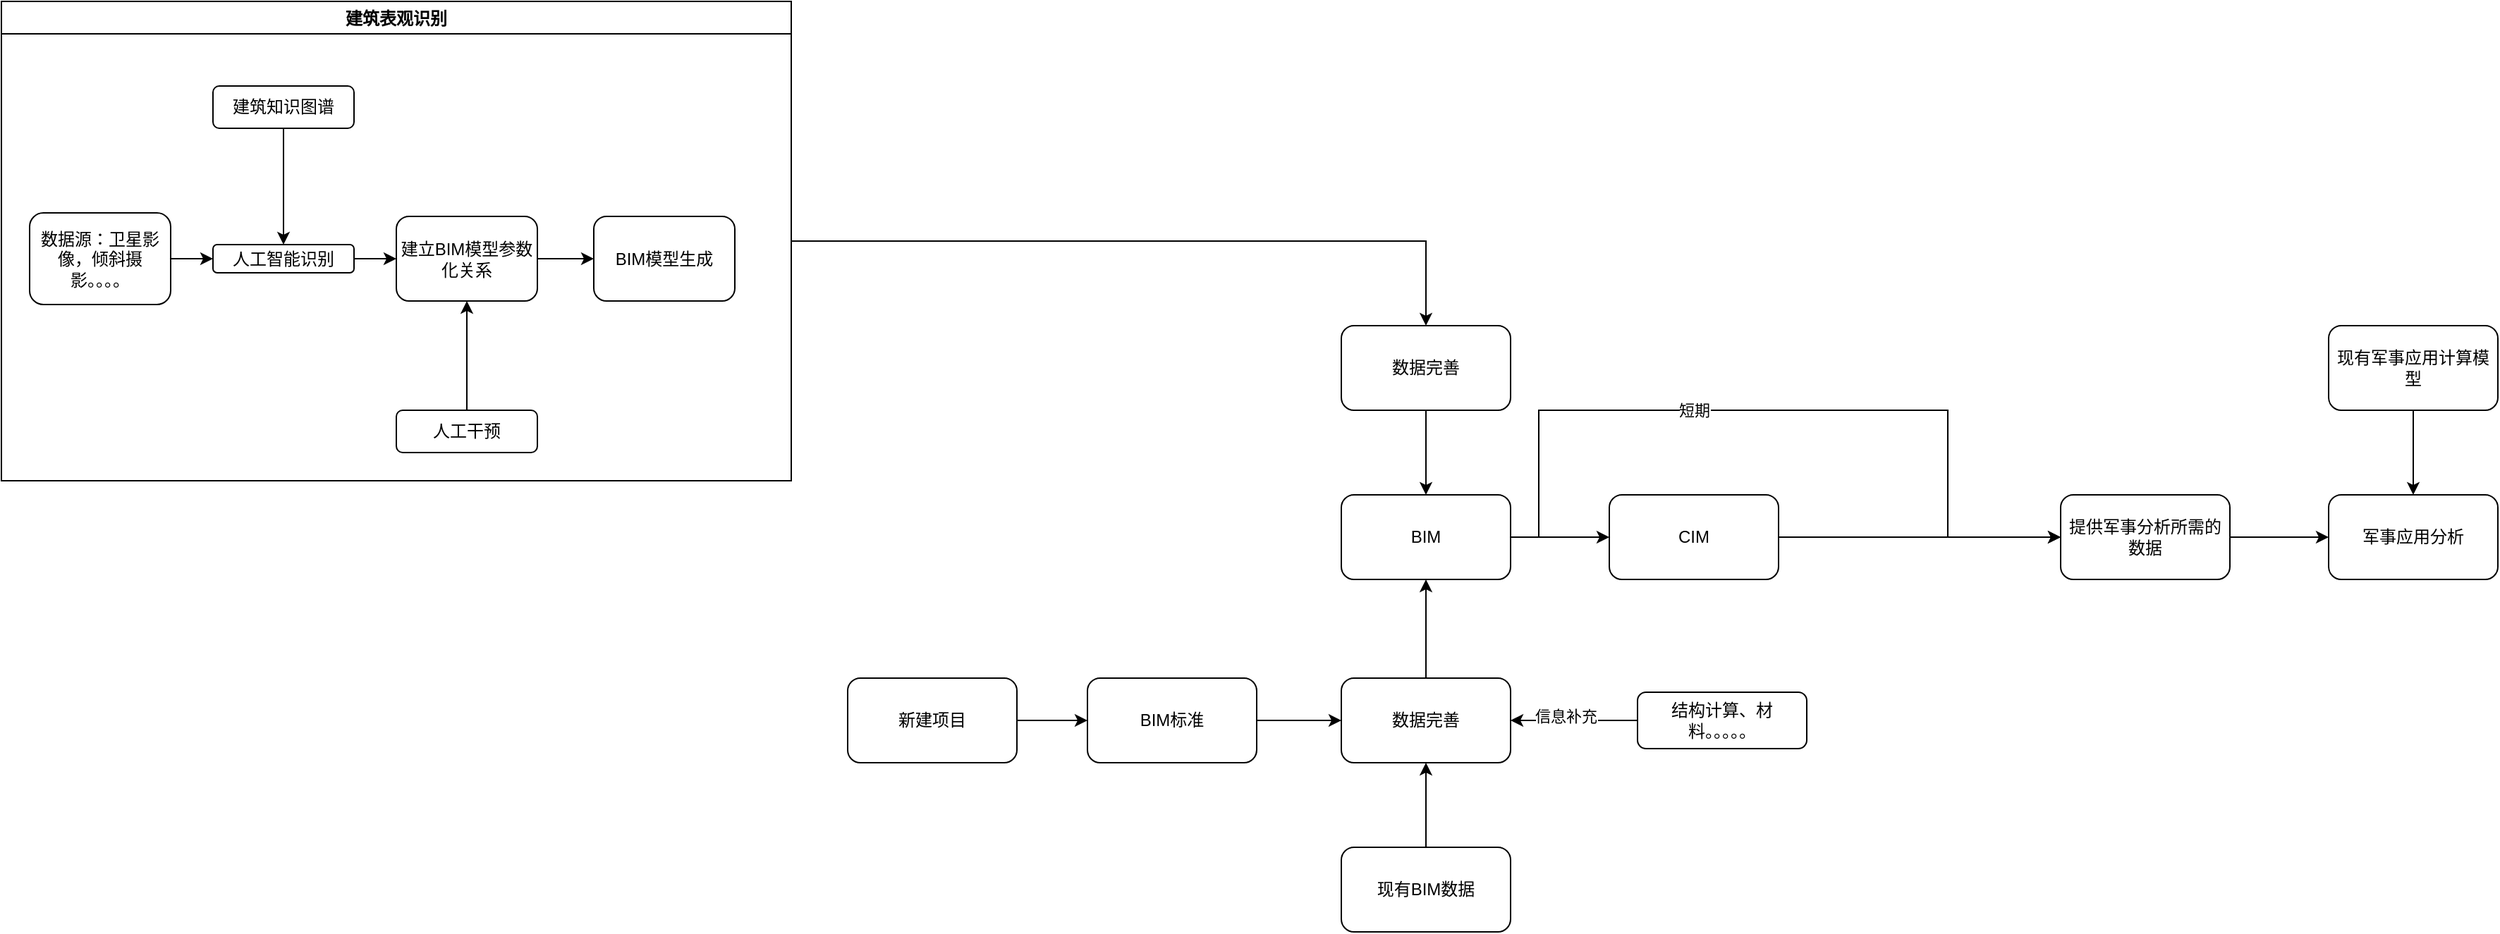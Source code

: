 <mxfile version="14.6.13" type="github">
  <diagram id="1U_yQEHiC2PffywXtrhS" name="Page-1">
    <mxGraphModel dx="2249" dy="738" grid="1" gridSize="10" guides="1" tooltips="1" connect="1" arrows="1" fold="1" page="1" pageScale="1" pageWidth="827" pageHeight="1169" math="0" shadow="0">
      <root>
        <mxCell id="0" />
        <mxCell id="1" parent="0" />
        <mxCell id="FaTQzz3bTDG0tKOUlcTL-7" style="edgeStyle=orthogonalEdgeStyle;rounded=0;orthogonalLoop=1;jettySize=auto;html=1;" edge="1" parent="1" source="FaTQzz3bTDG0tKOUlcTL-1" target="FaTQzz3bTDG0tKOUlcTL-6">
          <mxGeometry relative="1" as="geometry" />
        </mxCell>
        <mxCell id="FaTQzz3bTDG0tKOUlcTL-1" value="提供军事分析所需的数据" style="rounded=1;whiteSpace=wrap;html=1;" vertex="1" parent="1">
          <mxGeometry x="780" y="360" width="120" height="60" as="geometry" />
        </mxCell>
        <mxCell id="FaTQzz3bTDG0tKOUlcTL-11" style="edgeStyle=orthogonalEdgeStyle;rounded=0;orthogonalLoop=1;jettySize=auto;html=1;" edge="1" parent="1" source="FaTQzz3bTDG0tKOUlcTL-2" target="FaTQzz3bTDG0tKOUlcTL-10">
          <mxGeometry relative="1" as="geometry" />
        </mxCell>
        <mxCell id="FaTQzz3bTDG0tKOUlcTL-13" style="edgeStyle=orthogonalEdgeStyle;rounded=0;orthogonalLoop=1;jettySize=auto;html=1;" edge="1" parent="1" target="FaTQzz3bTDG0tKOUlcTL-1">
          <mxGeometry relative="1" as="geometry">
            <mxPoint x="390" y="390" as="sourcePoint" />
            <mxPoint x="630" y="390" as="targetPoint" />
            <Array as="points">
              <mxPoint x="410" y="390" />
              <mxPoint x="410" y="300" />
              <mxPoint x="700" y="300" />
              <mxPoint x="700" y="390" />
            </Array>
          </mxGeometry>
        </mxCell>
        <mxCell id="FaTQzz3bTDG0tKOUlcTL-14" value="短期" style="edgeLabel;html=1;align=center;verticalAlign=middle;resizable=0;points=[];" vertex="1" connectable="0" parent="FaTQzz3bTDG0tKOUlcTL-13">
          <mxGeometry x="0.067" y="1" relative="1" as="geometry">
            <mxPoint x="-84" y="1" as="offset" />
          </mxGeometry>
        </mxCell>
        <mxCell id="FaTQzz3bTDG0tKOUlcTL-2" value="BIM" style="rounded=1;whiteSpace=wrap;html=1;" vertex="1" parent="1">
          <mxGeometry x="270" y="360" width="120" height="60" as="geometry" />
        </mxCell>
        <mxCell id="FaTQzz3bTDG0tKOUlcTL-24" style="edgeStyle=orthogonalEdgeStyle;rounded=0;orthogonalLoop=1;jettySize=auto;html=1;entryX=0.5;entryY=1;entryDx=0;entryDy=0;" edge="1" parent="1" source="FaTQzz3bTDG0tKOUlcTL-3" target="FaTQzz3bTDG0tKOUlcTL-22">
          <mxGeometry relative="1" as="geometry" />
        </mxCell>
        <mxCell id="FaTQzz3bTDG0tKOUlcTL-3" value="现有BIM数据" style="rounded=1;whiteSpace=wrap;html=1;" vertex="1" parent="1">
          <mxGeometry x="270" y="610" width="120" height="60" as="geometry" />
        </mxCell>
        <mxCell id="FaTQzz3bTDG0tKOUlcTL-6" value="军事应用分析" style="rounded=1;whiteSpace=wrap;html=1;" vertex="1" parent="1">
          <mxGeometry x="970" y="360" width="120" height="60" as="geometry" />
        </mxCell>
        <mxCell id="FaTQzz3bTDG0tKOUlcTL-9" style="edgeStyle=orthogonalEdgeStyle;rounded=0;orthogonalLoop=1;jettySize=auto;html=1;" edge="1" parent="1" source="FaTQzz3bTDG0tKOUlcTL-8" target="FaTQzz3bTDG0tKOUlcTL-6">
          <mxGeometry relative="1" as="geometry" />
        </mxCell>
        <mxCell id="FaTQzz3bTDG0tKOUlcTL-8" value="现有军事应用计算模型" style="rounded=1;whiteSpace=wrap;html=1;" vertex="1" parent="1">
          <mxGeometry x="970" y="240" width="120" height="60" as="geometry" />
        </mxCell>
        <mxCell id="FaTQzz3bTDG0tKOUlcTL-12" style="edgeStyle=orthogonalEdgeStyle;rounded=0;orthogonalLoop=1;jettySize=auto;html=1;" edge="1" parent="1" source="FaTQzz3bTDG0tKOUlcTL-10" target="FaTQzz3bTDG0tKOUlcTL-1">
          <mxGeometry relative="1" as="geometry" />
        </mxCell>
        <mxCell id="FaTQzz3bTDG0tKOUlcTL-10" value="CIM" style="rounded=1;whiteSpace=wrap;html=1;" vertex="1" parent="1">
          <mxGeometry x="460" y="360" width="120" height="60" as="geometry" />
        </mxCell>
        <mxCell id="FaTQzz3bTDG0tKOUlcTL-16" style="edgeStyle=orthogonalEdgeStyle;rounded=0;orthogonalLoop=1;jettySize=auto;html=1;entryX=1;entryY=0.5;entryDx=0;entryDy=0;" edge="1" parent="1" source="FaTQzz3bTDG0tKOUlcTL-15" target="FaTQzz3bTDG0tKOUlcTL-22">
          <mxGeometry relative="1" as="geometry">
            <mxPoint x="410" y="520" as="targetPoint" />
          </mxGeometry>
        </mxCell>
        <mxCell id="FaTQzz3bTDG0tKOUlcTL-17" value="信息补充" style="edgeLabel;html=1;align=center;verticalAlign=middle;resizable=0;points=[];" vertex="1" connectable="0" parent="FaTQzz3bTDG0tKOUlcTL-16">
          <mxGeometry x="0.133" y="-3" relative="1" as="geometry">
            <mxPoint as="offset" />
          </mxGeometry>
        </mxCell>
        <mxCell id="FaTQzz3bTDG0tKOUlcTL-15" value="结构计算、材料。。。。。" style="rounded=1;whiteSpace=wrap;html=1;" vertex="1" parent="1">
          <mxGeometry x="480" y="500" width="120" height="40" as="geometry" />
        </mxCell>
        <mxCell id="FaTQzz3bTDG0tKOUlcTL-20" style="edgeStyle=orthogonalEdgeStyle;rounded=0;orthogonalLoop=1;jettySize=auto;html=1;" edge="1" parent="1" source="FaTQzz3bTDG0tKOUlcTL-18" target="FaTQzz3bTDG0tKOUlcTL-19">
          <mxGeometry relative="1" as="geometry" />
        </mxCell>
        <mxCell id="FaTQzz3bTDG0tKOUlcTL-18" value="新建项目" style="rounded=1;whiteSpace=wrap;html=1;" vertex="1" parent="1">
          <mxGeometry x="-80" y="490" width="120" height="60" as="geometry" />
        </mxCell>
        <mxCell id="FaTQzz3bTDG0tKOUlcTL-23" style="edgeStyle=orthogonalEdgeStyle;rounded=0;orthogonalLoop=1;jettySize=auto;html=1;entryX=0;entryY=0.5;entryDx=0;entryDy=0;" edge="1" parent="1" source="FaTQzz3bTDG0tKOUlcTL-19" target="FaTQzz3bTDG0tKOUlcTL-22">
          <mxGeometry relative="1" as="geometry" />
        </mxCell>
        <mxCell id="FaTQzz3bTDG0tKOUlcTL-19" value="BIM标准" style="rounded=1;whiteSpace=wrap;html=1;" vertex="1" parent="1">
          <mxGeometry x="90" y="490" width="120" height="60" as="geometry" />
        </mxCell>
        <mxCell id="FaTQzz3bTDG0tKOUlcTL-25" style="edgeStyle=orthogonalEdgeStyle;rounded=0;orthogonalLoop=1;jettySize=auto;html=1;entryX=0.5;entryY=1;entryDx=0;entryDy=0;" edge="1" parent="1" source="FaTQzz3bTDG0tKOUlcTL-22" target="FaTQzz3bTDG0tKOUlcTL-2">
          <mxGeometry relative="1" as="geometry" />
        </mxCell>
        <mxCell id="FaTQzz3bTDG0tKOUlcTL-22" value="数据完善" style="rounded=1;whiteSpace=wrap;html=1;" vertex="1" parent="1">
          <mxGeometry x="270" y="490" width="120" height="60" as="geometry" />
        </mxCell>
        <mxCell id="FaTQzz3bTDG0tKOUlcTL-31" style="edgeStyle=orthogonalEdgeStyle;rounded=0;orthogonalLoop=1;jettySize=auto;html=1;entryX=0.5;entryY=0;entryDx=0;entryDy=0;" edge="1" parent="1" source="FaTQzz3bTDG0tKOUlcTL-26" target="FaTQzz3bTDG0tKOUlcTL-28">
          <mxGeometry relative="1" as="geometry" />
        </mxCell>
        <mxCell id="FaTQzz3bTDG0tKOUlcTL-26" value="建筑表观识别" style="swimlane;" vertex="1" parent="1">
          <mxGeometry x="-680" y="10" width="560" height="340" as="geometry" />
        </mxCell>
        <mxCell id="FaTQzz3bTDG0tKOUlcTL-38" style="edgeStyle=orthogonalEdgeStyle;rounded=0;orthogonalLoop=1;jettySize=auto;html=1;entryX=0;entryY=0.5;entryDx=0;entryDy=0;" edge="1" parent="FaTQzz3bTDG0tKOUlcTL-26" source="FaTQzz3bTDG0tKOUlcTL-32" target="FaTQzz3bTDG0tKOUlcTL-34">
          <mxGeometry relative="1" as="geometry" />
        </mxCell>
        <mxCell id="FaTQzz3bTDG0tKOUlcTL-32" value="数据源：卫星影像，倾斜摄影。。。。" style="rounded=1;whiteSpace=wrap;html=1;" vertex="1" parent="FaTQzz3bTDG0tKOUlcTL-26">
          <mxGeometry x="20" y="150" width="100" height="65" as="geometry" />
        </mxCell>
        <mxCell id="FaTQzz3bTDG0tKOUlcTL-35" style="edgeStyle=orthogonalEdgeStyle;rounded=0;orthogonalLoop=1;jettySize=auto;html=1;entryX=0.5;entryY=0;entryDx=0;entryDy=0;" edge="1" parent="FaTQzz3bTDG0tKOUlcTL-26" source="FaTQzz3bTDG0tKOUlcTL-33" target="FaTQzz3bTDG0tKOUlcTL-34">
          <mxGeometry relative="1" as="geometry" />
        </mxCell>
        <mxCell id="FaTQzz3bTDG0tKOUlcTL-33" value="建筑知识图谱" style="rounded=1;whiteSpace=wrap;html=1;" vertex="1" parent="FaTQzz3bTDG0tKOUlcTL-26">
          <mxGeometry x="150" y="60" width="100" height="30" as="geometry" />
        </mxCell>
        <mxCell id="FaTQzz3bTDG0tKOUlcTL-40" style="edgeStyle=orthogonalEdgeStyle;rounded=0;orthogonalLoop=1;jettySize=auto;html=1;" edge="1" parent="FaTQzz3bTDG0tKOUlcTL-26" source="FaTQzz3bTDG0tKOUlcTL-34" target="FaTQzz3bTDG0tKOUlcTL-39">
          <mxGeometry relative="1" as="geometry" />
        </mxCell>
        <mxCell id="FaTQzz3bTDG0tKOUlcTL-34" value="人工智能识别" style="rounded=1;whiteSpace=wrap;html=1;" vertex="1" parent="FaTQzz3bTDG0tKOUlcTL-26">
          <mxGeometry x="150" y="172.5" width="100" height="20" as="geometry" />
        </mxCell>
        <mxCell id="FaTQzz3bTDG0tKOUlcTL-42" style="edgeStyle=orthogonalEdgeStyle;rounded=0;orthogonalLoop=1;jettySize=auto;html=1;entryX=0.5;entryY=1;entryDx=0;entryDy=0;" edge="1" parent="FaTQzz3bTDG0tKOUlcTL-26" source="FaTQzz3bTDG0tKOUlcTL-36" target="FaTQzz3bTDG0tKOUlcTL-39">
          <mxGeometry relative="1" as="geometry" />
        </mxCell>
        <mxCell id="FaTQzz3bTDG0tKOUlcTL-36" value="人工干预" style="rounded=1;whiteSpace=wrap;html=1;" vertex="1" parent="FaTQzz3bTDG0tKOUlcTL-26">
          <mxGeometry x="280" y="290" width="100" height="30" as="geometry" />
        </mxCell>
        <mxCell id="FaTQzz3bTDG0tKOUlcTL-43" style="edgeStyle=orthogonalEdgeStyle;rounded=0;orthogonalLoop=1;jettySize=auto;html=1;" edge="1" parent="FaTQzz3bTDG0tKOUlcTL-26" source="FaTQzz3bTDG0tKOUlcTL-39" target="FaTQzz3bTDG0tKOUlcTL-41">
          <mxGeometry relative="1" as="geometry" />
        </mxCell>
        <mxCell id="FaTQzz3bTDG0tKOUlcTL-39" value="建立BIM模型参数化关系" style="rounded=1;whiteSpace=wrap;html=1;" vertex="1" parent="FaTQzz3bTDG0tKOUlcTL-26">
          <mxGeometry x="280" y="152.5" width="100" height="60" as="geometry" />
        </mxCell>
        <mxCell id="FaTQzz3bTDG0tKOUlcTL-41" value="BIM模型生成" style="rounded=1;whiteSpace=wrap;html=1;" vertex="1" parent="FaTQzz3bTDG0tKOUlcTL-26">
          <mxGeometry x="420" y="152.5" width="100" height="60" as="geometry" />
        </mxCell>
        <mxCell id="FaTQzz3bTDG0tKOUlcTL-29" style="edgeStyle=orthogonalEdgeStyle;rounded=0;orthogonalLoop=1;jettySize=auto;html=1;" edge="1" parent="1" source="FaTQzz3bTDG0tKOUlcTL-28" target="FaTQzz3bTDG0tKOUlcTL-2">
          <mxGeometry relative="1" as="geometry" />
        </mxCell>
        <mxCell id="FaTQzz3bTDG0tKOUlcTL-28" value="数据完善" style="rounded=1;whiteSpace=wrap;html=1;" vertex="1" parent="1">
          <mxGeometry x="270" y="240" width="120" height="60" as="geometry" />
        </mxCell>
      </root>
    </mxGraphModel>
  </diagram>
</mxfile>
